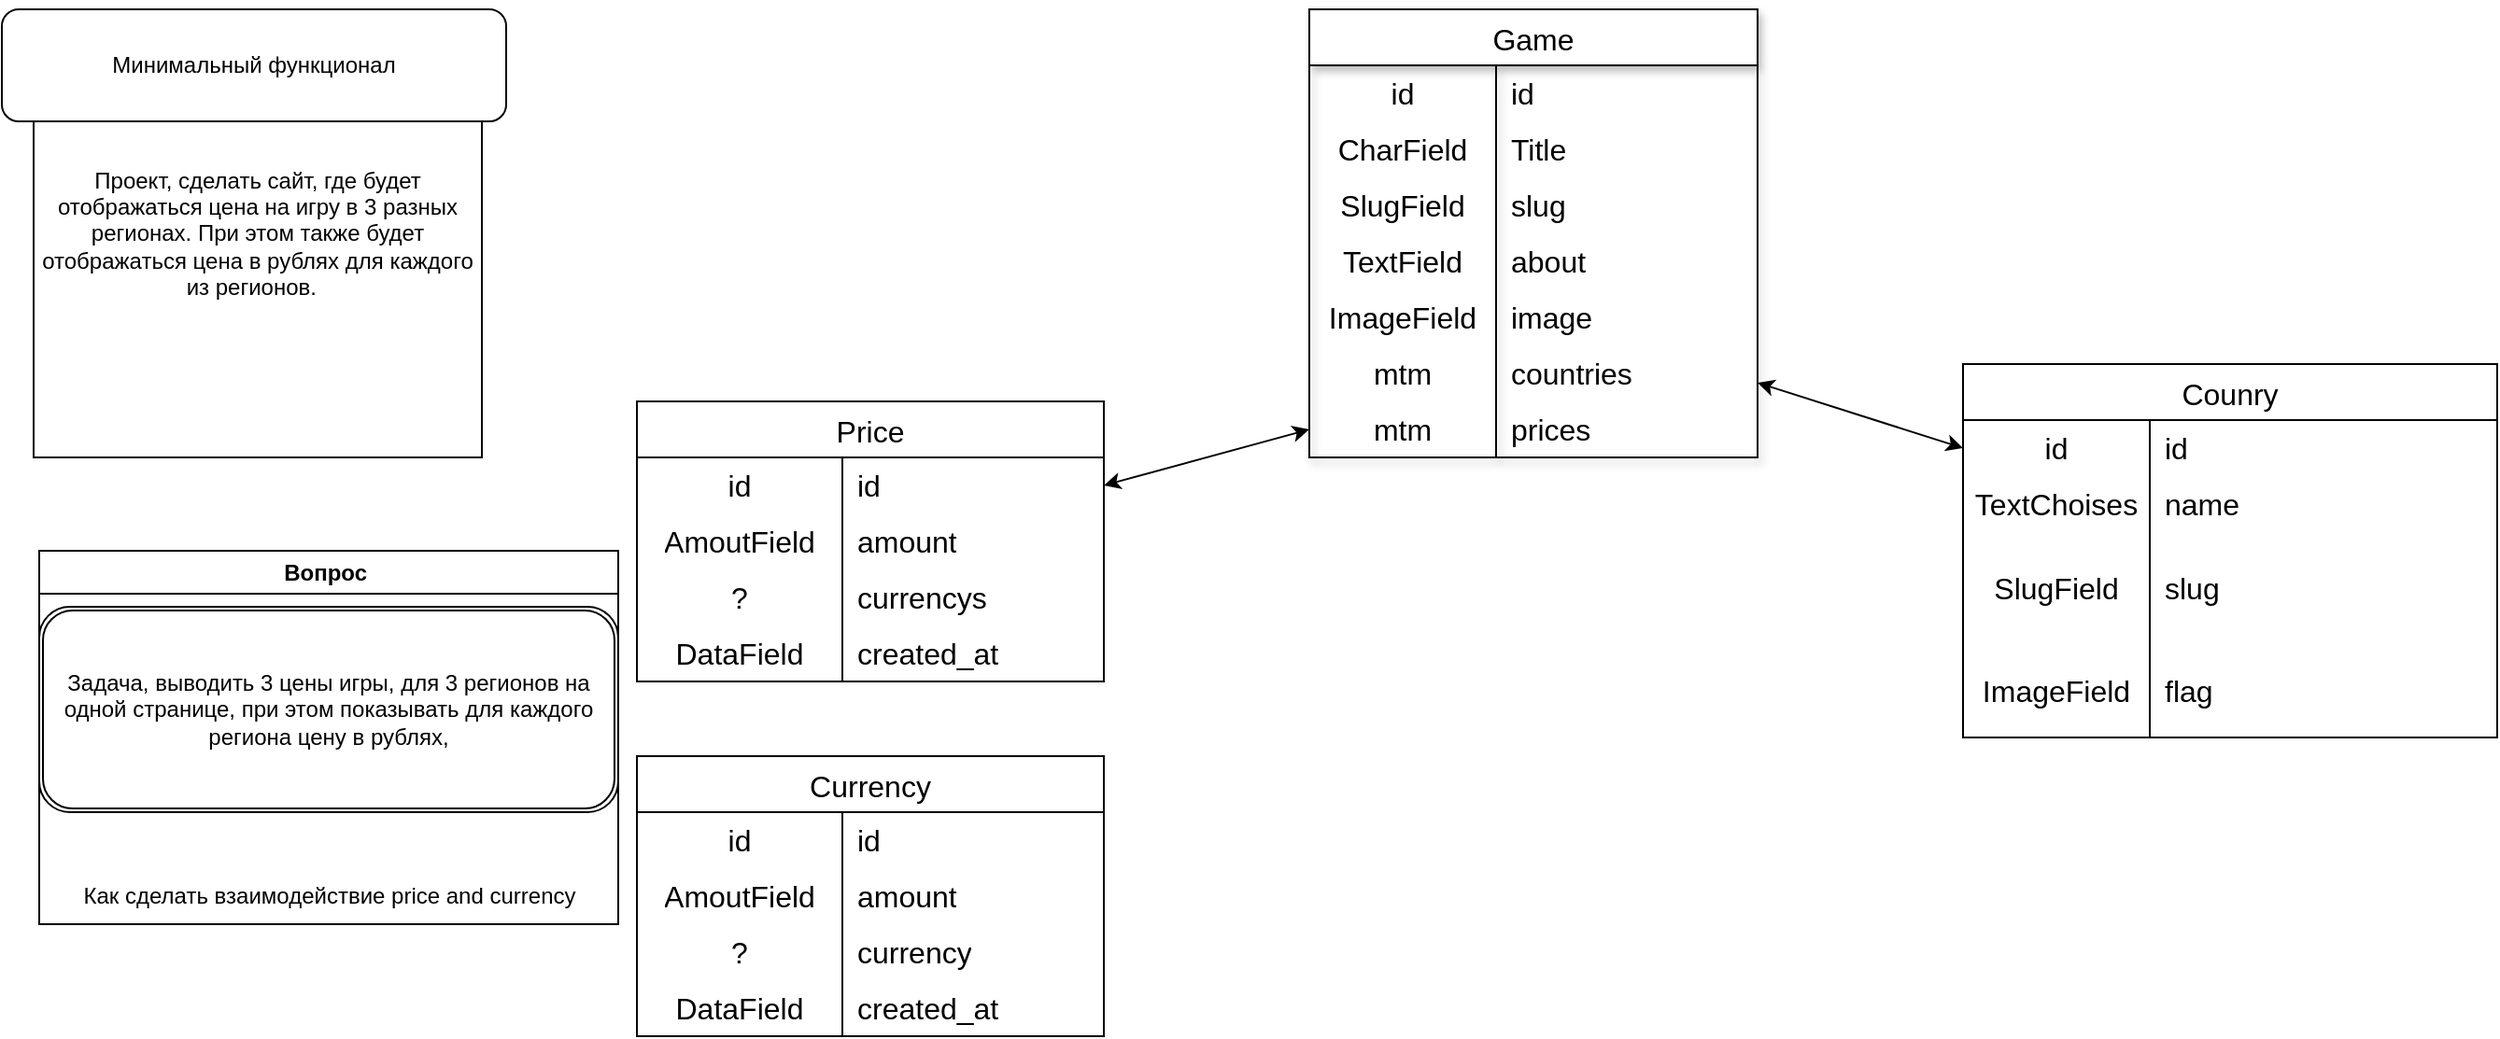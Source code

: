 <mxfile version="21.6.2" type="github">
  <diagram name="Page-1" id="c7558073-3199-34d8-9f00-42111426c3f3">
    <mxGraphModel dx="1778" dy="721" grid="1" gridSize="10" guides="1" tooltips="1" connect="1" arrows="1" fold="1" page="1" pageScale="1" pageWidth="826" pageHeight="1169" background="none" math="0" shadow="0">
      <root>
        <mxCell id="0" />
        <mxCell id="1" parent="0" />
        <mxCell id="mQUApbG9orDCtIvzDYjw-101" value="Game" style="shape=table;startSize=30;container=1;collapsible=0;childLayout=tableLayout;fixedRows=1;rowLines=0;fontStyle=0;strokeColor=default;fontSize=16;shadow=1;" vertex="1" parent="1">
          <mxGeometry x="190" y="210" width="240" height="240" as="geometry" />
        </mxCell>
        <mxCell id="mQUApbG9orDCtIvzDYjw-134" style="shape=tableRow;horizontal=0;startSize=0;swimlaneHead=0;swimlaneBody=0;top=0;left=0;bottom=0;right=0;collapsible=0;dropTarget=0;fillColor=none;points=[[0,0.5],[1,0.5]];portConstraint=eastwest;strokeColor=inherit;fontSize=16;" vertex="1" parent="mQUApbG9orDCtIvzDYjw-101">
          <mxGeometry y="30" width="240" height="30" as="geometry" />
        </mxCell>
        <mxCell id="mQUApbG9orDCtIvzDYjw-135" value="id" style="shape=partialRectangle;html=1;whiteSpace=wrap;connectable=0;fillColor=none;top=0;left=0;bottom=0;right=0;overflow=hidden;pointerEvents=1;strokeColor=inherit;fontSize=16;" vertex="1" parent="mQUApbG9orDCtIvzDYjw-134">
          <mxGeometry width="100" height="30" as="geometry">
            <mxRectangle width="100" height="30" as="alternateBounds" />
          </mxGeometry>
        </mxCell>
        <mxCell id="mQUApbG9orDCtIvzDYjw-136" value="id" style="shape=partialRectangle;html=1;whiteSpace=wrap;connectable=0;fillColor=none;top=0;left=0;bottom=0;right=0;align=left;spacingLeft=6;overflow=hidden;strokeColor=inherit;fontSize=16;" vertex="1" parent="mQUApbG9orDCtIvzDYjw-134">
          <mxGeometry x="100" width="140" height="30" as="geometry">
            <mxRectangle width="140" height="30" as="alternateBounds" />
          </mxGeometry>
        </mxCell>
        <mxCell id="mQUApbG9orDCtIvzDYjw-102" value="" style="shape=tableRow;horizontal=0;startSize=0;swimlaneHead=0;swimlaneBody=0;top=0;left=0;bottom=0;right=0;collapsible=0;dropTarget=0;fillColor=none;points=[[0,0.5],[1,0.5]];portConstraint=eastwest;strokeColor=inherit;fontSize=16;" vertex="1" parent="mQUApbG9orDCtIvzDYjw-101">
          <mxGeometry y="60" width="240" height="30" as="geometry" />
        </mxCell>
        <mxCell id="mQUApbG9orDCtIvzDYjw-103" value="CharField" style="shape=partialRectangle;html=1;whiteSpace=wrap;connectable=0;fillColor=none;top=0;left=0;bottom=0;right=0;overflow=hidden;pointerEvents=1;strokeColor=inherit;fontSize=16;" vertex="1" parent="mQUApbG9orDCtIvzDYjw-102">
          <mxGeometry width="100" height="30" as="geometry">
            <mxRectangle width="100" height="30" as="alternateBounds" />
          </mxGeometry>
        </mxCell>
        <mxCell id="mQUApbG9orDCtIvzDYjw-104" value="Title" style="shape=partialRectangle;html=1;whiteSpace=wrap;connectable=0;fillColor=none;top=0;left=0;bottom=0;right=0;align=left;spacingLeft=6;overflow=hidden;strokeColor=inherit;fontSize=16;" vertex="1" parent="mQUApbG9orDCtIvzDYjw-102">
          <mxGeometry x="100" width="140" height="30" as="geometry">
            <mxRectangle width="140" height="30" as="alternateBounds" />
          </mxGeometry>
        </mxCell>
        <mxCell id="mQUApbG9orDCtIvzDYjw-105" value="" style="shape=tableRow;horizontal=0;startSize=0;swimlaneHead=0;swimlaneBody=0;top=0;left=0;bottom=0;right=0;collapsible=0;dropTarget=0;fillColor=none;points=[[0,0.5],[1,0.5]];portConstraint=eastwest;strokeColor=inherit;fontSize=16;" vertex="1" parent="mQUApbG9orDCtIvzDYjw-101">
          <mxGeometry y="90" width="240" height="30" as="geometry" />
        </mxCell>
        <mxCell id="mQUApbG9orDCtIvzDYjw-106" value="SlugField" style="shape=partialRectangle;html=1;whiteSpace=wrap;connectable=0;fillColor=none;top=0;left=0;bottom=0;right=0;overflow=hidden;strokeColor=inherit;fontSize=16;" vertex="1" parent="mQUApbG9orDCtIvzDYjw-105">
          <mxGeometry width="100" height="30" as="geometry">
            <mxRectangle width="100" height="30" as="alternateBounds" />
          </mxGeometry>
        </mxCell>
        <mxCell id="mQUApbG9orDCtIvzDYjw-107" value="slug" style="shape=partialRectangle;html=1;whiteSpace=wrap;connectable=0;fillColor=none;top=0;left=0;bottom=0;right=0;align=left;spacingLeft=6;overflow=hidden;strokeColor=inherit;fontSize=16;" vertex="1" parent="mQUApbG9orDCtIvzDYjw-105">
          <mxGeometry x="100" width="140" height="30" as="geometry">
            <mxRectangle width="140" height="30" as="alternateBounds" />
          </mxGeometry>
        </mxCell>
        <mxCell id="mQUApbG9orDCtIvzDYjw-108" value="" style="shape=tableRow;horizontal=0;startSize=0;swimlaneHead=0;swimlaneBody=0;top=0;left=0;bottom=0;right=0;collapsible=0;dropTarget=0;fillColor=none;points=[[0,0.5],[1,0.5]];portConstraint=eastwest;strokeColor=inherit;fontSize=16;" vertex="1" parent="mQUApbG9orDCtIvzDYjw-101">
          <mxGeometry y="120" width="240" height="30" as="geometry" />
        </mxCell>
        <mxCell id="mQUApbG9orDCtIvzDYjw-109" value="TextField" style="shape=partialRectangle;html=1;whiteSpace=wrap;connectable=0;fillColor=none;top=0;left=0;bottom=0;right=0;overflow=hidden;strokeColor=inherit;fontSize=16;" vertex="1" parent="mQUApbG9orDCtIvzDYjw-108">
          <mxGeometry width="100" height="30" as="geometry">
            <mxRectangle width="100" height="30" as="alternateBounds" />
          </mxGeometry>
        </mxCell>
        <mxCell id="mQUApbG9orDCtIvzDYjw-110" value="about" style="shape=partialRectangle;html=1;whiteSpace=wrap;connectable=0;fillColor=none;top=0;left=0;bottom=0;right=0;align=left;spacingLeft=6;overflow=hidden;strokeColor=inherit;fontSize=16;" vertex="1" parent="mQUApbG9orDCtIvzDYjw-108">
          <mxGeometry x="100" width="140" height="30" as="geometry">
            <mxRectangle width="140" height="30" as="alternateBounds" />
          </mxGeometry>
        </mxCell>
        <mxCell id="mQUApbG9orDCtIvzDYjw-118" style="shape=tableRow;horizontal=0;startSize=0;swimlaneHead=0;swimlaneBody=0;top=0;left=0;bottom=0;right=0;collapsible=0;dropTarget=0;fillColor=none;points=[[0,0.5],[1,0.5]];portConstraint=eastwest;strokeColor=inherit;fontSize=16;" vertex="1" parent="mQUApbG9orDCtIvzDYjw-101">
          <mxGeometry y="150" width="240" height="30" as="geometry" />
        </mxCell>
        <mxCell id="mQUApbG9orDCtIvzDYjw-119" value="ImageField" style="shape=partialRectangle;html=1;whiteSpace=wrap;connectable=0;fillColor=none;top=0;left=0;bottom=0;right=0;overflow=hidden;strokeColor=inherit;fontSize=16;" vertex="1" parent="mQUApbG9orDCtIvzDYjw-118">
          <mxGeometry width="100" height="30" as="geometry">
            <mxRectangle width="100" height="30" as="alternateBounds" />
          </mxGeometry>
        </mxCell>
        <mxCell id="mQUApbG9orDCtIvzDYjw-120" value="image" style="shape=partialRectangle;html=1;whiteSpace=wrap;connectable=0;fillColor=none;top=0;left=0;bottom=0;right=0;align=left;spacingLeft=6;overflow=hidden;strokeColor=inherit;fontSize=16;" vertex="1" parent="mQUApbG9orDCtIvzDYjw-118">
          <mxGeometry x="100" width="140" height="30" as="geometry">
            <mxRectangle width="140" height="30" as="alternateBounds" />
          </mxGeometry>
        </mxCell>
        <mxCell id="mQUApbG9orDCtIvzDYjw-121" style="shape=tableRow;horizontal=0;startSize=0;swimlaneHead=0;swimlaneBody=0;top=0;left=0;bottom=0;right=0;collapsible=0;dropTarget=0;fillColor=none;points=[[0,0.5],[1,0.5]];portConstraint=eastwest;strokeColor=inherit;fontSize=16;" vertex="1" parent="mQUApbG9orDCtIvzDYjw-101">
          <mxGeometry y="180" width="240" height="30" as="geometry" />
        </mxCell>
        <mxCell id="mQUApbG9orDCtIvzDYjw-122" value="mtm" style="shape=partialRectangle;html=1;whiteSpace=wrap;connectable=0;fillColor=none;top=0;left=0;bottom=0;right=0;overflow=hidden;strokeColor=inherit;fontSize=16;" vertex="1" parent="mQUApbG9orDCtIvzDYjw-121">
          <mxGeometry width="100" height="30" as="geometry">
            <mxRectangle width="100" height="30" as="alternateBounds" />
          </mxGeometry>
        </mxCell>
        <mxCell id="mQUApbG9orDCtIvzDYjw-123" value="countries" style="shape=partialRectangle;html=1;whiteSpace=wrap;connectable=0;fillColor=none;top=0;left=0;bottom=0;right=0;align=left;spacingLeft=6;overflow=hidden;strokeColor=inherit;fontSize=16;" vertex="1" parent="mQUApbG9orDCtIvzDYjw-121">
          <mxGeometry x="100" width="140" height="30" as="geometry">
            <mxRectangle width="140" height="30" as="alternateBounds" />
          </mxGeometry>
        </mxCell>
        <mxCell id="mQUApbG9orDCtIvzDYjw-141" style="shape=tableRow;horizontal=0;startSize=0;swimlaneHead=0;swimlaneBody=0;top=0;left=0;bottom=0;right=0;collapsible=0;dropTarget=0;fillColor=none;points=[[0,0.5],[1,0.5]];portConstraint=eastwest;strokeColor=inherit;fontSize=16;" vertex="1" parent="mQUApbG9orDCtIvzDYjw-101">
          <mxGeometry y="210" width="240" height="30" as="geometry" />
        </mxCell>
        <mxCell id="mQUApbG9orDCtIvzDYjw-142" value="mtm" style="shape=partialRectangle;html=1;whiteSpace=wrap;connectable=0;fillColor=none;top=0;left=0;bottom=0;right=0;overflow=hidden;strokeColor=inherit;fontSize=16;" vertex="1" parent="mQUApbG9orDCtIvzDYjw-141">
          <mxGeometry width="100" height="30" as="geometry">
            <mxRectangle width="100" height="30" as="alternateBounds" />
          </mxGeometry>
        </mxCell>
        <mxCell id="mQUApbG9orDCtIvzDYjw-143" value="prices" style="shape=partialRectangle;html=1;whiteSpace=wrap;connectable=0;fillColor=none;top=0;left=0;bottom=0;right=0;align=left;spacingLeft=6;overflow=hidden;strokeColor=inherit;fontSize=16;" vertex="1" parent="mQUApbG9orDCtIvzDYjw-141">
          <mxGeometry x="100" width="140" height="30" as="geometry">
            <mxRectangle width="140" height="30" as="alternateBounds" />
          </mxGeometry>
        </mxCell>
        <mxCell id="mQUApbG9orDCtIvzDYjw-124" value="Counry" style="shape=table;startSize=30;container=1;collapsible=0;childLayout=tableLayout;fixedRows=1;rowLines=0;fontStyle=0;strokeColor=default;fontSize=16;" vertex="1" parent="1">
          <mxGeometry x="540" y="400" width="286" height="200" as="geometry" />
        </mxCell>
        <mxCell id="mQUApbG9orDCtIvzDYjw-137" style="shape=tableRow;horizontal=0;startSize=0;swimlaneHead=0;swimlaneBody=0;top=0;left=0;bottom=0;right=0;collapsible=0;dropTarget=0;fillColor=none;points=[[0,0.5],[1,0.5]];portConstraint=eastwest;strokeColor=inherit;fontSize=16;" vertex="1" parent="mQUApbG9orDCtIvzDYjw-124">
          <mxGeometry y="30" width="286" height="30" as="geometry" />
        </mxCell>
        <mxCell id="mQUApbG9orDCtIvzDYjw-138" value="id" style="shape=partialRectangle;html=1;whiteSpace=wrap;connectable=0;fillColor=none;top=0;left=0;bottom=0;right=0;overflow=hidden;pointerEvents=1;strokeColor=inherit;fontSize=16;" vertex="1" parent="mQUApbG9orDCtIvzDYjw-137">
          <mxGeometry width="100" height="30" as="geometry">
            <mxRectangle width="100" height="30" as="alternateBounds" />
          </mxGeometry>
        </mxCell>
        <mxCell id="mQUApbG9orDCtIvzDYjw-139" value="id" style="shape=partialRectangle;html=1;whiteSpace=wrap;connectable=0;fillColor=none;top=0;left=0;bottom=0;right=0;align=left;spacingLeft=6;overflow=hidden;strokeColor=inherit;fontSize=16;" vertex="1" parent="mQUApbG9orDCtIvzDYjw-137">
          <mxGeometry x="100" width="186" height="30" as="geometry">
            <mxRectangle width="186" height="30" as="alternateBounds" />
          </mxGeometry>
        </mxCell>
        <mxCell id="mQUApbG9orDCtIvzDYjw-125" value="" style="shape=tableRow;horizontal=0;startSize=0;swimlaneHead=0;swimlaneBody=0;top=0;left=0;bottom=0;right=0;collapsible=0;dropTarget=0;fillColor=none;points=[[0,0.5],[1,0.5]];portConstraint=eastwest;strokeColor=inherit;fontSize=16;" vertex="1" parent="mQUApbG9orDCtIvzDYjw-124">
          <mxGeometry y="60" width="286" height="30" as="geometry" />
        </mxCell>
        <mxCell id="mQUApbG9orDCtIvzDYjw-126" value="TextChoises" style="shape=partialRectangle;html=1;whiteSpace=wrap;connectable=0;fillColor=none;top=0;left=0;bottom=0;right=0;overflow=hidden;pointerEvents=1;strokeColor=inherit;fontSize=16;" vertex="1" parent="mQUApbG9orDCtIvzDYjw-125">
          <mxGeometry width="100" height="30" as="geometry">
            <mxRectangle width="100" height="30" as="alternateBounds" />
          </mxGeometry>
        </mxCell>
        <mxCell id="mQUApbG9orDCtIvzDYjw-127" value="name" style="shape=partialRectangle;html=1;whiteSpace=wrap;connectable=0;fillColor=none;top=0;left=0;bottom=0;right=0;align=left;spacingLeft=6;overflow=hidden;strokeColor=inherit;fontSize=16;" vertex="1" parent="mQUApbG9orDCtIvzDYjw-125">
          <mxGeometry x="100" width="186" height="30" as="geometry">
            <mxRectangle width="186" height="30" as="alternateBounds" />
          </mxGeometry>
        </mxCell>
        <mxCell id="mQUApbG9orDCtIvzDYjw-128" value="" style="shape=tableRow;horizontal=0;startSize=0;swimlaneHead=0;swimlaneBody=0;top=0;left=0;bottom=0;right=0;collapsible=0;dropTarget=0;fillColor=none;points=[[0,0.5],[1,0.5]];portConstraint=eastwest;strokeColor=inherit;fontSize=16;" vertex="1" parent="mQUApbG9orDCtIvzDYjw-124">
          <mxGeometry y="90" width="286" height="60" as="geometry" />
        </mxCell>
        <mxCell id="mQUApbG9orDCtIvzDYjw-129" value="SlugField" style="shape=partialRectangle;html=1;whiteSpace=wrap;connectable=0;fillColor=none;top=0;left=0;bottom=0;right=0;overflow=hidden;strokeColor=inherit;fontSize=16;" vertex="1" parent="mQUApbG9orDCtIvzDYjw-128">
          <mxGeometry width="100" height="60" as="geometry">
            <mxRectangle width="100" height="60" as="alternateBounds" />
          </mxGeometry>
        </mxCell>
        <mxCell id="mQUApbG9orDCtIvzDYjw-130" value="slug" style="shape=partialRectangle;html=1;whiteSpace=wrap;connectable=0;fillColor=none;top=0;left=0;bottom=0;right=0;align=left;spacingLeft=6;overflow=hidden;strokeColor=inherit;fontSize=16;" vertex="1" parent="mQUApbG9orDCtIvzDYjw-128">
          <mxGeometry x="100" width="186" height="60" as="geometry">
            <mxRectangle width="186" height="60" as="alternateBounds" />
          </mxGeometry>
        </mxCell>
        <mxCell id="mQUApbG9orDCtIvzDYjw-131" value="" style="shape=tableRow;horizontal=0;startSize=0;swimlaneHead=0;swimlaneBody=0;top=0;left=0;bottom=0;right=0;collapsible=0;dropTarget=0;fillColor=none;points=[[0,0.5],[1,0.5]];portConstraint=eastwest;strokeColor=inherit;fontSize=16;" vertex="1" parent="mQUApbG9orDCtIvzDYjw-124">
          <mxGeometry y="150" width="286" height="50" as="geometry" />
        </mxCell>
        <mxCell id="mQUApbG9orDCtIvzDYjw-132" value="ImageField" style="shape=partialRectangle;html=1;whiteSpace=wrap;connectable=0;fillColor=none;top=0;left=0;bottom=0;right=0;overflow=hidden;strokeColor=inherit;fontSize=16;" vertex="1" parent="mQUApbG9orDCtIvzDYjw-131">
          <mxGeometry width="100" height="50" as="geometry">
            <mxRectangle width="100" height="50" as="alternateBounds" />
          </mxGeometry>
        </mxCell>
        <mxCell id="mQUApbG9orDCtIvzDYjw-133" value="flag&amp;nbsp;" style="shape=partialRectangle;html=1;whiteSpace=wrap;connectable=0;fillColor=none;top=0;left=0;bottom=0;right=0;align=left;spacingLeft=6;overflow=hidden;strokeColor=inherit;fontSize=16;" vertex="1" parent="mQUApbG9orDCtIvzDYjw-131">
          <mxGeometry x="100" width="186" height="50" as="geometry">
            <mxRectangle width="186" height="50" as="alternateBounds" />
          </mxGeometry>
        </mxCell>
        <mxCell id="mQUApbG9orDCtIvzDYjw-140" value="" style="endArrow=classic;startArrow=classic;html=1;rounded=0;entryX=0;entryY=0.5;entryDx=0;entryDy=0;" edge="1" parent="1" target="mQUApbG9orDCtIvzDYjw-137">
          <mxGeometry width="50" height="50" relative="1" as="geometry">
            <mxPoint x="430" y="410" as="sourcePoint" />
            <mxPoint x="440" y="360" as="targetPoint" />
          </mxGeometry>
        </mxCell>
        <mxCell id="mQUApbG9orDCtIvzDYjw-147" value="Price" style="shape=table;startSize=30;container=1;collapsible=0;childLayout=tableLayout;fixedRows=1;rowLines=0;fontStyle=0;strokeColor=default;fontSize=16;" vertex="1" parent="1">
          <mxGeometry x="-170" y="420" width="250" height="150" as="geometry" />
        </mxCell>
        <mxCell id="mQUApbG9orDCtIvzDYjw-148" value="" style="shape=tableRow;horizontal=0;startSize=0;swimlaneHead=0;swimlaneBody=0;top=0;left=0;bottom=0;right=0;collapsible=0;dropTarget=0;fillColor=none;points=[[0,0.5],[1,0.5]];portConstraint=eastwest;strokeColor=inherit;fontSize=16;" vertex="1" parent="mQUApbG9orDCtIvzDYjw-147">
          <mxGeometry y="30" width="250" height="30" as="geometry" />
        </mxCell>
        <mxCell id="mQUApbG9orDCtIvzDYjw-149" value="id" style="shape=partialRectangle;html=1;whiteSpace=wrap;connectable=0;fillColor=none;top=0;left=0;bottom=0;right=0;overflow=hidden;pointerEvents=1;strokeColor=inherit;fontSize=16;" vertex="1" parent="mQUApbG9orDCtIvzDYjw-148">
          <mxGeometry width="110" height="30" as="geometry">
            <mxRectangle width="110" height="30" as="alternateBounds" />
          </mxGeometry>
        </mxCell>
        <mxCell id="mQUApbG9orDCtIvzDYjw-150" value="id" style="shape=partialRectangle;html=1;whiteSpace=wrap;connectable=0;fillColor=none;top=0;left=0;bottom=0;right=0;align=left;spacingLeft=6;overflow=hidden;strokeColor=inherit;fontSize=16;" vertex="1" parent="mQUApbG9orDCtIvzDYjw-148">
          <mxGeometry x="110" width="140" height="30" as="geometry">
            <mxRectangle width="140" height="30" as="alternateBounds" />
          </mxGeometry>
        </mxCell>
        <mxCell id="mQUApbG9orDCtIvzDYjw-151" value="" style="shape=tableRow;horizontal=0;startSize=0;swimlaneHead=0;swimlaneBody=0;top=0;left=0;bottom=0;right=0;collapsible=0;dropTarget=0;fillColor=none;points=[[0,0.5],[1,0.5]];portConstraint=eastwest;strokeColor=inherit;fontSize=16;" vertex="1" parent="mQUApbG9orDCtIvzDYjw-147">
          <mxGeometry y="60" width="250" height="30" as="geometry" />
        </mxCell>
        <mxCell id="mQUApbG9orDCtIvzDYjw-152" value="AmoutField" style="shape=partialRectangle;html=1;whiteSpace=wrap;connectable=0;fillColor=none;top=0;left=0;bottom=0;right=0;overflow=hidden;strokeColor=inherit;fontSize=16;" vertex="1" parent="mQUApbG9orDCtIvzDYjw-151">
          <mxGeometry width="110" height="30" as="geometry">
            <mxRectangle width="110" height="30" as="alternateBounds" />
          </mxGeometry>
        </mxCell>
        <mxCell id="mQUApbG9orDCtIvzDYjw-153" value="amount" style="shape=partialRectangle;html=1;whiteSpace=wrap;connectable=0;fillColor=none;top=0;left=0;bottom=0;right=0;align=left;spacingLeft=6;overflow=hidden;strokeColor=inherit;fontSize=16;" vertex="1" parent="mQUApbG9orDCtIvzDYjw-151">
          <mxGeometry x="110" width="140" height="30" as="geometry">
            <mxRectangle width="140" height="30" as="alternateBounds" />
          </mxGeometry>
        </mxCell>
        <mxCell id="mQUApbG9orDCtIvzDYjw-154" value="" style="shape=tableRow;horizontal=0;startSize=0;swimlaneHead=0;swimlaneBody=0;top=0;left=0;bottom=0;right=0;collapsible=0;dropTarget=0;fillColor=none;points=[[0,0.5],[1,0.5]];portConstraint=eastwest;strokeColor=inherit;fontSize=16;" vertex="1" parent="mQUApbG9orDCtIvzDYjw-147">
          <mxGeometry y="90" width="250" height="30" as="geometry" />
        </mxCell>
        <mxCell id="mQUApbG9orDCtIvzDYjw-155" value="?" style="shape=partialRectangle;html=1;whiteSpace=wrap;connectable=0;fillColor=none;top=0;left=0;bottom=0;right=0;overflow=hidden;strokeColor=inherit;fontSize=16;" vertex="1" parent="mQUApbG9orDCtIvzDYjw-154">
          <mxGeometry width="110" height="30" as="geometry">
            <mxRectangle width="110" height="30" as="alternateBounds" />
          </mxGeometry>
        </mxCell>
        <mxCell id="mQUApbG9orDCtIvzDYjw-156" value="currencys" style="shape=partialRectangle;html=1;whiteSpace=wrap;connectable=0;fillColor=none;top=0;left=0;bottom=0;right=0;align=left;spacingLeft=6;overflow=hidden;strokeColor=inherit;fontSize=16;" vertex="1" parent="mQUApbG9orDCtIvzDYjw-154">
          <mxGeometry x="110" width="140" height="30" as="geometry">
            <mxRectangle width="140" height="30" as="alternateBounds" />
          </mxGeometry>
        </mxCell>
        <mxCell id="mQUApbG9orDCtIvzDYjw-159" style="shape=tableRow;horizontal=0;startSize=0;swimlaneHead=0;swimlaneBody=0;top=0;left=0;bottom=0;right=0;collapsible=0;dropTarget=0;fillColor=none;points=[[0,0.5],[1,0.5]];portConstraint=eastwest;strokeColor=inherit;fontSize=16;" vertex="1" parent="mQUApbG9orDCtIvzDYjw-147">
          <mxGeometry y="120" width="250" height="30" as="geometry" />
        </mxCell>
        <mxCell id="mQUApbG9orDCtIvzDYjw-160" value="DataField" style="shape=partialRectangle;html=1;whiteSpace=wrap;connectable=0;fillColor=none;top=0;left=0;bottom=0;right=0;overflow=hidden;strokeColor=inherit;fontSize=16;" vertex="1" parent="mQUApbG9orDCtIvzDYjw-159">
          <mxGeometry width="110" height="30" as="geometry">
            <mxRectangle width="110" height="30" as="alternateBounds" />
          </mxGeometry>
        </mxCell>
        <mxCell id="mQUApbG9orDCtIvzDYjw-161" value="created_at" style="shape=partialRectangle;html=1;whiteSpace=wrap;connectable=0;fillColor=none;top=0;left=0;bottom=0;right=0;align=left;spacingLeft=6;overflow=hidden;strokeColor=inherit;fontSize=16;" vertex="1" parent="mQUApbG9orDCtIvzDYjw-159">
          <mxGeometry x="110" width="140" height="30" as="geometry">
            <mxRectangle width="140" height="30" as="alternateBounds" />
          </mxGeometry>
        </mxCell>
        <mxCell id="mQUApbG9orDCtIvzDYjw-158" value="" style="endArrow=classic;startArrow=classic;html=1;rounded=0;exitX=1;exitY=0.5;exitDx=0;exitDy=0;entryX=0;entryY=0.5;entryDx=0;entryDy=0;" edge="1" parent="1" source="mQUApbG9orDCtIvzDYjw-148" target="mQUApbG9orDCtIvzDYjw-141">
          <mxGeometry width="50" height="50" relative="1" as="geometry">
            <mxPoint x="290" y="490" as="sourcePoint" />
            <mxPoint x="340" y="440" as="targetPoint" />
          </mxGeometry>
        </mxCell>
        <mxCell id="mQUApbG9orDCtIvzDYjw-162" value="Currency" style="shape=table;startSize=30;container=1;collapsible=0;childLayout=tableLayout;fixedRows=1;rowLines=0;fontStyle=0;strokeColor=default;fontSize=16;" vertex="1" parent="1">
          <mxGeometry x="-170" y="610" width="250" height="150" as="geometry" />
        </mxCell>
        <mxCell id="mQUApbG9orDCtIvzDYjw-163" value="" style="shape=tableRow;horizontal=0;startSize=0;swimlaneHead=0;swimlaneBody=0;top=0;left=0;bottom=0;right=0;collapsible=0;dropTarget=0;fillColor=none;points=[[0,0.5],[1,0.5]];portConstraint=eastwest;strokeColor=inherit;fontSize=16;" vertex="1" parent="mQUApbG9orDCtIvzDYjw-162">
          <mxGeometry y="30" width="250" height="30" as="geometry" />
        </mxCell>
        <mxCell id="mQUApbG9orDCtIvzDYjw-164" value="id" style="shape=partialRectangle;html=1;whiteSpace=wrap;connectable=0;fillColor=none;top=0;left=0;bottom=0;right=0;overflow=hidden;pointerEvents=1;strokeColor=inherit;fontSize=16;" vertex="1" parent="mQUApbG9orDCtIvzDYjw-163">
          <mxGeometry width="110" height="30" as="geometry">
            <mxRectangle width="110" height="30" as="alternateBounds" />
          </mxGeometry>
        </mxCell>
        <mxCell id="mQUApbG9orDCtIvzDYjw-165" value="id" style="shape=partialRectangle;html=1;whiteSpace=wrap;connectable=0;fillColor=none;top=0;left=0;bottom=0;right=0;align=left;spacingLeft=6;overflow=hidden;strokeColor=inherit;fontSize=16;" vertex="1" parent="mQUApbG9orDCtIvzDYjw-163">
          <mxGeometry x="110" width="140" height="30" as="geometry">
            <mxRectangle width="140" height="30" as="alternateBounds" />
          </mxGeometry>
        </mxCell>
        <mxCell id="mQUApbG9orDCtIvzDYjw-166" value="" style="shape=tableRow;horizontal=0;startSize=0;swimlaneHead=0;swimlaneBody=0;top=0;left=0;bottom=0;right=0;collapsible=0;dropTarget=0;fillColor=none;points=[[0,0.5],[1,0.5]];portConstraint=eastwest;strokeColor=inherit;fontSize=16;" vertex="1" parent="mQUApbG9orDCtIvzDYjw-162">
          <mxGeometry y="60" width="250" height="30" as="geometry" />
        </mxCell>
        <mxCell id="mQUApbG9orDCtIvzDYjw-167" value="AmoutField" style="shape=partialRectangle;html=1;whiteSpace=wrap;connectable=0;fillColor=none;top=0;left=0;bottom=0;right=0;overflow=hidden;strokeColor=inherit;fontSize=16;" vertex="1" parent="mQUApbG9orDCtIvzDYjw-166">
          <mxGeometry width="110" height="30" as="geometry">
            <mxRectangle width="110" height="30" as="alternateBounds" />
          </mxGeometry>
        </mxCell>
        <mxCell id="mQUApbG9orDCtIvzDYjw-168" value="amount" style="shape=partialRectangle;html=1;whiteSpace=wrap;connectable=0;fillColor=none;top=0;left=0;bottom=0;right=0;align=left;spacingLeft=6;overflow=hidden;strokeColor=inherit;fontSize=16;" vertex="1" parent="mQUApbG9orDCtIvzDYjw-166">
          <mxGeometry x="110" width="140" height="30" as="geometry">
            <mxRectangle width="140" height="30" as="alternateBounds" />
          </mxGeometry>
        </mxCell>
        <mxCell id="mQUApbG9orDCtIvzDYjw-169" value="" style="shape=tableRow;horizontal=0;startSize=0;swimlaneHead=0;swimlaneBody=0;top=0;left=0;bottom=0;right=0;collapsible=0;dropTarget=0;fillColor=none;points=[[0,0.5],[1,0.5]];portConstraint=eastwest;strokeColor=inherit;fontSize=16;" vertex="1" parent="mQUApbG9orDCtIvzDYjw-162">
          <mxGeometry y="90" width="250" height="30" as="geometry" />
        </mxCell>
        <mxCell id="mQUApbG9orDCtIvzDYjw-170" value="?" style="shape=partialRectangle;html=1;whiteSpace=wrap;connectable=0;fillColor=none;top=0;left=0;bottom=0;right=0;overflow=hidden;strokeColor=inherit;fontSize=16;" vertex="1" parent="mQUApbG9orDCtIvzDYjw-169">
          <mxGeometry width="110" height="30" as="geometry">
            <mxRectangle width="110" height="30" as="alternateBounds" />
          </mxGeometry>
        </mxCell>
        <mxCell id="mQUApbG9orDCtIvzDYjw-171" value="currency" style="shape=partialRectangle;html=1;whiteSpace=wrap;connectable=0;fillColor=none;top=0;left=0;bottom=0;right=0;align=left;spacingLeft=6;overflow=hidden;strokeColor=inherit;fontSize=16;" vertex="1" parent="mQUApbG9orDCtIvzDYjw-169">
          <mxGeometry x="110" width="140" height="30" as="geometry">
            <mxRectangle width="140" height="30" as="alternateBounds" />
          </mxGeometry>
        </mxCell>
        <mxCell id="mQUApbG9orDCtIvzDYjw-172" style="shape=tableRow;horizontal=0;startSize=0;swimlaneHead=0;swimlaneBody=0;top=0;left=0;bottom=0;right=0;collapsible=0;dropTarget=0;fillColor=none;points=[[0,0.5],[1,0.5]];portConstraint=eastwest;strokeColor=inherit;fontSize=16;" vertex="1" parent="mQUApbG9orDCtIvzDYjw-162">
          <mxGeometry y="120" width="250" height="30" as="geometry" />
        </mxCell>
        <mxCell id="mQUApbG9orDCtIvzDYjw-173" value="DataField" style="shape=partialRectangle;html=1;whiteSpace=wrap;connectable=0;fillColor=none;top=0;left=0;bottom=0;right=0;overflow=hidden;strokeColor=inherit;fontSize=16;" vertex="1" parent="mQUApbG9orDCtIvzDYjw-172">
          <mxGeometry width="110" height="30" as="geometry">
            <mxRectangle width="110" height="30" as="alternateBounds" />
          </mxGeometry>
        </mxCell>
        <mxCell id="mQUApbG9orDCtIvzDYjw-174" value="created_at" style="shape=partialRectangle;html=1;whiteSpace=wrap;connectable=0;fillColor=none;top=0;left=0;bottom=0;right=0;align=left;spacingLeft=6;overflow=hidden;strokeColor=inherit;fontSize=16;" vertex="1" parent="mQUApbG9orDCtIvzDYjw-172">
          <mxGeometry x="110" width="140" height="30" as="geometry">
            <mxRectangle width="140" height="30" as="alternateBounds" />
          </mxGeometry>
        </mxCell>
        <mxCell id="mQUApbG9orDCtIvzDYjw-175" value="Вопрос&amp;nbsp;" style="swimlane;whiteSpace=wrap;html=1;" vertex="1" parent="1">
          <mxGeometry x="-490" y="500" width="310" height="200" as="geometry" />
        </mxCell>
        <mxCell id="mQUApbG9orDCtIvzDYjw-176" value="Как сделать взаимодействие price and currency" style="text;html=1;align=center;verticalAlign=middle;resizable=0;points=[];autosize=1;strokeColor=none;fillColor=none;" vertex="1" parent="mQUApbG9orDCtIvzDYjw-175">
          <mxGeometry x="10" y="170" width="290" height="30" as="geometry" />
        </mxCell>
        <mxCell id="mQUApbG9orDCtIvzDYjw-179" value="Задача, выводить 3 цены игры, для 3 регионов на одной странице, при этом показывать для каждого региона цену в рублях," style="shape=ext;double=1;rounded=1;whiteSpace=wrap;html=1;" vertex="1" parent="mQUApbG9orDCtIvzDYjw-175">
          <mxGeometry y="30" width="310" height="110" as="geometry" />
        </mxCell>
        <mxCell id="mQUApbG9orDCtIvzDYjw-181" value="Проект, сделать сайт, где будет отображаться цена на игру в 3 разных регионах. При этом также будет отображаться цена в рублях для каждого из регионов.&amp;nbsp;&amp;nbsp;" style="whiteSpace=wrap;html=1;aspect=fixed;" vertex="1" parent="1">
          <mxGeometry x="-493" y="210" width="240" height="240" as="geometry" />
        </mxCell>
        <mxCell id="mQUApbG9orDCtIvzDYjw-182" value="Минимальный функционал" style="rounded=1;whiteSpace=wrap;html=1;" vertex="1" parent="1">
          <mxGeometry x="-510" y="210" width="270" height="60" as="geometry" />
        </mxCell>
      </root>
    </mxGraphModel>
  </diagram>
</mxfile>
